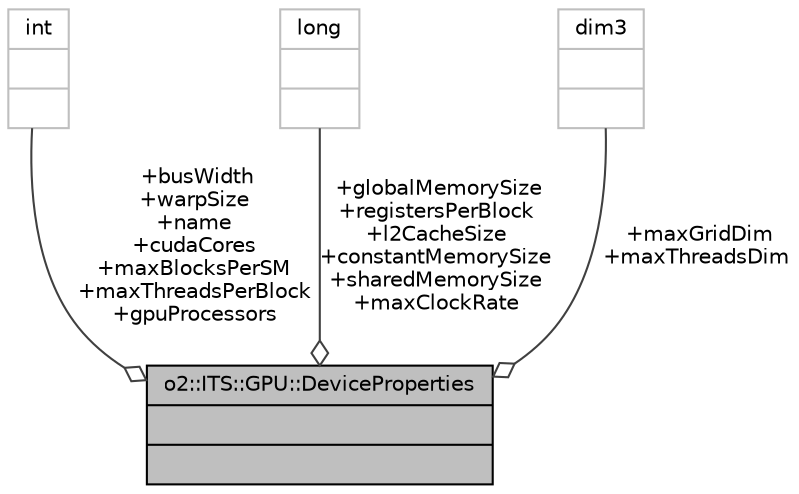 digraph "o2::ITS::GPU::DeviceProperties"
{
 // INTERACTIVE_SVG=YES
  bgcolor="transparent";
  edge [fontname="Helvetica",fontsize="10",labelfontname="Helvetica",labelfontsize="10"];
  node [fontname="Helvetica",fontsize="10",shape=record];
  Node1 [label="{o2::ITS::GPU::DeviceProperties\n||}",height=0.2,width=0.4,color="black", fillcolor="grey75", style="filled" fontcolor="black"];
  Node2 -> Node1 [color="grey25",fontsize="10",style="solid",label=" +busWidth\n+warpSize\n+name\n+cudaCores\n+maxBlocksPerSM\n+maxThreadsPerBlock\n+gpuProcessors" ,arrowhead="odiamond",fontname="Helvetica"];
  Node2 [label="{int\n||}",height=0.2,width=0.4,color="grey75"];
  Node3 -> Node1 [color="grey25",fontsize="10",style="solid",label=" +globalMemorySize\n+registersPerBlock\n+l2CacheSize\n+constantMemorySize\n+sharedMemorySize\n+maxClockRate" ,arrowhead="odiamond",fontname="Helvetica"];
  Node3 [label="{long\n||}",height=0.2,width=0.4,color="grey75"];
  Node4 -> Node1 [color="grey25",fontsize="10",style="solid",label=" +maxGridDim\n+maxThreadsDim" ,arrowhead="odiamond",fontname="Helvetica"];
  Node4 [label="{dim3\n||}",height=0.2,width=0.4,color="grey75"];
}
